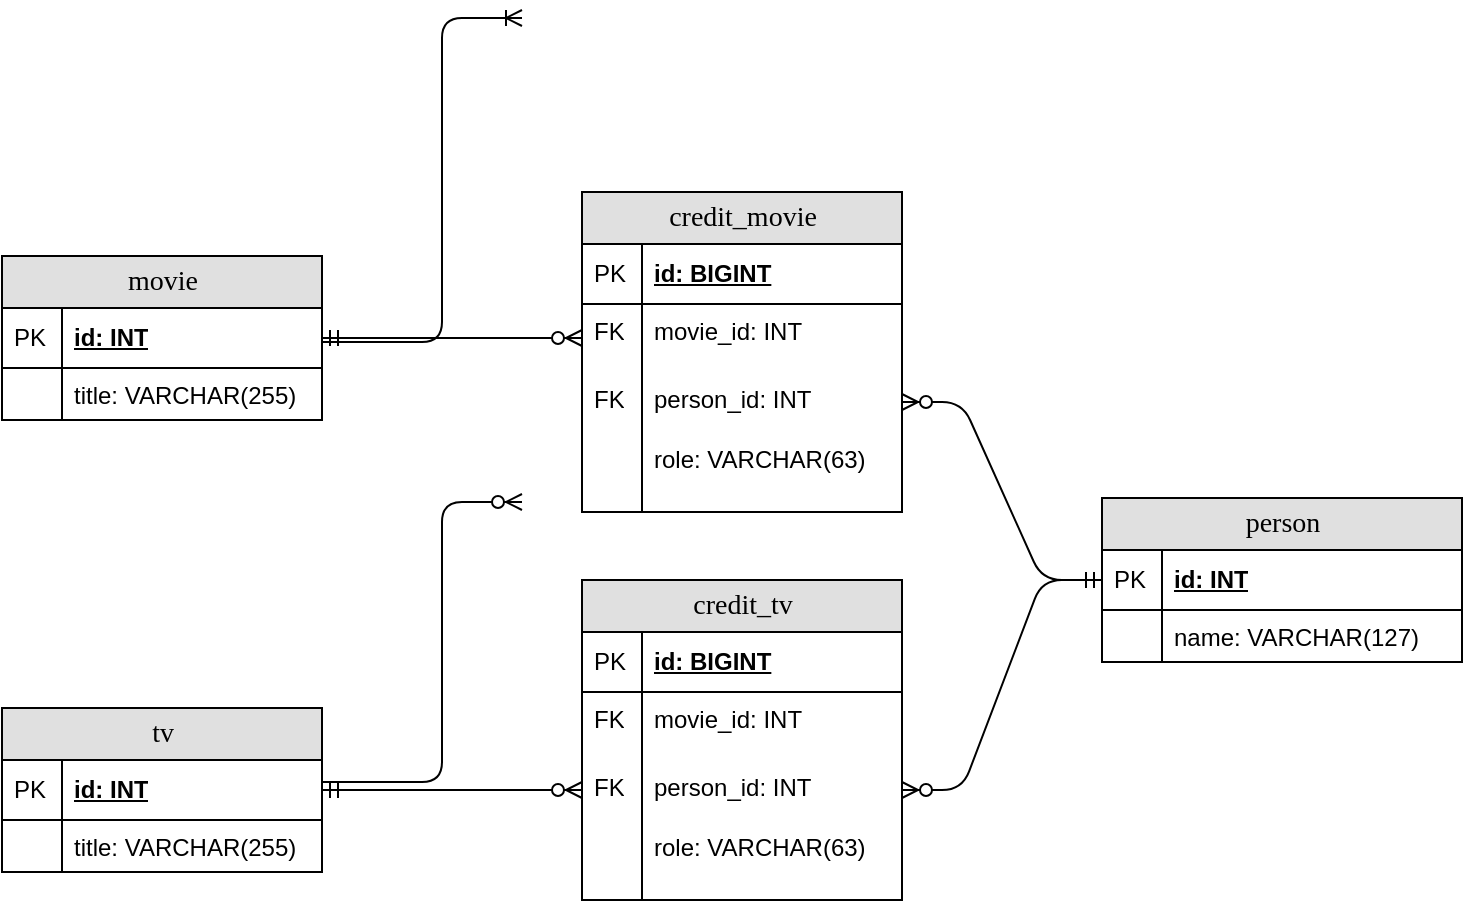 <mxfile version="11.0.7" type="device"><diagram name="Page-1" id="e56a1550-8fbb-45ad-956c-1786394a9013"><mxGraphModel dx="1422" dy="773" grid="1" gridSize="10" guides="1" tooltips="1" connect="1" arrows="1" fold="1" page="1" pageScale="1" pageWidth="1100" pageHeight="850" background="#ffffff" math="0" shadow="0"><root><mxCell id="0"/><mxCell id="1" parent="0"/><mxCell id="2e49270ec7c68f3f-55" value="" style="edgeStyle=orthogonalEdgeStyle;html=1;endArrow=ERoneToMany;startArrow=ERmandOne;labelBackgroundColor=none;fontFamily=Verdana;fontSize=14;entryX=0;entryY=0.5;exitX=0;exitY=0.5;" parent="1" source="2e49270ec7c68f3f-20" edge="1"><mxGeometry width="100" height="100" relative="1" as="geometry"><mxPoint x="100" y="430" as="sourcePoint"/><mxPoint x="290" y="239" as="targetPoint"/><Array as="points"><mxPoint x="250" y="401"/><mxPoint x="250" y="239"/></Array></mxGeometry></mxCell><mxCell id="2e49270ec7c68f3f-56" value="" style="edgeStyle=orthogonalEdgeStyle;html=1;endArrow=ERzeroToMany;endFill=1;startArrow=ERzeroToMany;labelBackgroundColor=none;fontFamily=Verdana;fontSize=14;entryX=0;entryY=0.5;exitX=0;exitY=0.5;" parent="1" source="2e49270ec7c68f3f-49" edge="1"><mxGeometry width="100" height="100" relative="1" as="geometry"><mxPoint x="120" y="650" as="sourcePoint"/><mxPoint x="290" y="481" as="targetPoint"/><Array as="points"><mxPoint x="250" y="621"/><mxPoint x="250" y="481"/></Array></mxGeometry></mxCell><mxCell id="QbbqBw0e8f9rdbl7T2fl-60" value="" style="edgeStyle=entityRelationEdgeStyle;fontSize=12;html=1;endArrow=ERzeroToMany;startArrow=ERmandOne;" edge="1" parent="1" source="2e49270ec7c68f3f-81" target="QbbqBw0e8f9rdbl7T2fl-32"><mxGeometry width="100" height="100" relative="1" as="geometry"><mxPoint x="180" y="490" as="sourcePoint"/><mxPoint x="280" y="390" as="targetPoint"/></mxGeometry></mxCell><mxCell id="QbbqBw0e8f9rdbl7T2fl-61" value="" style="edgeStyle=entityRelationEdgeStyle;fontSize=12;html=1;endArrow=ERzeroToMany;startArrow=ERmandOne;" edge="1" parent="1" source="QbbqBw0e8f9rdbl7T2fl-24" target="QbbqBw0e8f9rdbl7T2fl-46"><mxGeometry width="100" height="100" relative="1" as="geometry"><mxPoint x="670" y="490" as="sourcePoint"/><mxPoint x="560" y="440" as="targetPoint"/></mxGeometry></mxCell><mxCell id="QbbqBw0e8f9rdbl7T2fl-62" value="" style="edgeStyle=entityRelationEdgeStyle;fontSize=12;html=1;endArrow=ERzeroToMany;startArrow=ERmandOne;exitX=1;exitY=0.5;exitDx=0;exitDy=0;" edge="1" parent="1" source="QbbqBw0e8f9rdbl7T2fl-19" target="QbbqBw0e8f9rdbl7T2fl-55"><mxGeometry width="100" height="100" relative="1" as="geometry"><mxPoint x="110" y="780" as="sourcePoint"/><mxPoint x="210" y="680" as="targetPoint"/></mxGeometry></mxCell><mxCell id="QbbqBw0e8f9rdbl7T2fl-63" value="" style="edgeStyle=entityRelationEdgeStyle;fontSize=12;html=1;endArrow=ERzeroToMany;startArrow=ERmandOne;" edge="1" parent="1" source="QbbqBw0e8f9rdbl7T2fl-24" target="QbbqBw0e8f9rdbl7T2fl-55"><mxGeometry width="100" height="100" relative="1" as="geometry"><mxPoint x="540" y="700" as="sourcePoint"/><mxPoint x="640" y="600" as="targetPoint"/></mxGeometry></mxCell><mxCell id="QbbqBw0e8f9rdbl7T2fl-66" value="" style="group" vertex="1" connectable="0" parent="1"><mxGeometry x="320" y="329" width="160" height="160" as="geometry"/></mxCell><mxCell id="QbbqBw0e8f9rdbl7T2fl-29" value="&lt;div&gt;credit_movie&lt;/div&gt;" style="swimlane;html=1;fontStyle=0;childLayout=stackLayout;horizontal=1;startSize=26;fillColor=#e0e0e0;horizontalStack=0;resizeParent=1;resizeLast=0;collapsible=1;marginBottom=0;swimlaneFillColor=#ffffff;align=center;rounded=0;shadow=0;comic=0;labelBackgroundColor=none;strokeColor=#000000;strokeWidth=1;fontFamily=Verdana;fontSize=14;fontColor=#000000;swimlaneLine=1;" vertex="1" parent="QbbqBw0e8f9rdbl7T2fl-66"><mxGeometry y="-3" width="160" height="160" as="geometry"/></mxCell><mxCell id="QbbqBw0e8f9rdbl7T2fl-30" value="id: BIGINT" style="shape=partialRectangle;top=0;left=0;right=0;bottom=1;html=1;align=left;verticalAlign=middle;fillColor=none;spacingLeft=34;spacingRight=4;whiteSpace=wrap;overflow=hidden;rotatable=0;points=[[0,0.5],[1,0.5]];portConstraint=eastwest;dropTarget=0;fontStyle=5;" vertex="1" parent="QbbqBw0e8f9rdbl7T2fl-29"><mxGeometry y="26" width="160" height="30" as="geometry"/></mxCell><mxCell id="QbbqBw0e8f9rdbl7T2fl-31" value="PK" style="shape=partialRectangle;top=0;left=0;bottom=0;html=1;fillColor=none;align=left;verticalAlign=middle;spacingLeft=4;spacingRight=4;whiteSpace=wrap;overflow=hidden;rotatable=0;points=[];portConstraint=eastwest;part=1;" vertex="1" connectable="0" parent="QbbqBw0e8f9rdbl7T2fl-30"><mxGeometry width="30" height="30" as="geometry"/></mxCell><mxCell id="QbbqBw0e8f9rdbl7T2fl-32" value="movie_id: INT" style="shape=partialRectangle;top=0;left=0;right=0;bottom=0;html=1;align=left;verticalAlign=top;fillColor=none;spacingLeft=34;spacingRight=4;whiteSpace=wrap;overflow=hidden;rotatable=0;points=[[0,0.5],[1,0.5]];portConstraint=eastwest;dropTarget=0;shadow=0;" vertex="1" parent="QbbqBw0e8f9rdbl7T2fl-29"><mxGeometry y="56" width="160" height="34" as="geometry"/></mxCell><mxCell id="QbbqBw0e8f9rdbl7T2fl-33" value="FK" style="shape=partialRectangle;top=0;left=0;bottom=0;html=1;fillColor=none;align=left;verticalAlign=top;spacingLeft=4;spacingRight=4;whiteSpace=wrap;overflow=hidden;rotatable=0;points=[];portConstraint=eastwest;part=1;" vertex="1" connectable="0" parent="QbbqBw0e8f9rdbl7T2fl-32"><mxGeometry width="30" height="34" as="geometry"/></mxCell><mxCell id="QbbqBw0e8f9rdbl7T2fl-46" value="person_id: INT" style="shape=partialRectangle;top=0;left=0;right=0;bottom=0;html=1;align=left;verticalAlign=top;fillColor=none;spacingLeft=34;spacingRight=4;whiteSpace=wrap;overflow=hidden;rotatable=0;points=[[0,0.5],[1,0.5]];portConstraint=eastwest;dropTarget=0;shadow=0;" vertex="1" parent="QbbqBw0e8f9rdbl7T2fl-29"><mxGeometry y="90" width="160" height="30" as="geometry"/></mxCell><mxCell id="QbbqBw0e8f9rdbl7T2fl-47" value="FK" style="shape=partialRectangle;top=0;left=0;bottom=0;html=1;fillColor=none;align=left;verticalAlign=top;spacingLeft=4;spacingRight=4;whiteSpace=wrap;overflow=hidden;rotatable=0;points=[];portConstraint=eastwest;part=1;" vertex="1" connectable="0" parent="QbbqBw0e8f9rdbl7T2fl-46"><mxGeometry width="30" height="30.0" as="geometry"/></mxCell><mxCell id="QbbqBw0e8f9rdbl7T2fl-48" value="role: VARCHAR(63)" style="shape=partialRectangle;top=0;left=0;right=0;bottom=0;html=1;align=left;verticalAlign=top;fillColor=none;spacingLeft=34;spacingRight=4;whiteSpace=wrap;overflow=hidden;rotatable=0;points=[[0,0.5],[1,0.5]];portConstraint=eastwest;dropTarget=0;shadow=0;" vertex="1" parent="QbbqBw0e8f9rdbl7T2fl-29"><mxGeometry y="120" width="160" height="40" as="geometry"/></mxCell><mxCell id="QbbqBw0e8f9rdbl7T2fl-49" value="" style="shape=partialRectangle;top=0;left=0;bottom=0;html=1;fillColor=none;align=left;verticalAlign=top;spacingLeft=4;spacingRight=4;whiteSpace=wrap;overflow=hidden;rotatable=0;points=[];portConstraint=eastwest;part=1;" vertex="1" connectable="0" parent="QbbqBw0e8f9rdbl7T2fl-48"><mxGeometry width="30" height="40.0" as="geometry"/></mxCell><mxCell id="QbbqBw0e8f9rdbl7T2fl-67" value="" style="group" vertex="1" connectable="0" parent="1"><mxGeometry x="320" y="520" width="160" height="160" as="geometry"/></mxCell><mxCell id="QbbqBw0e8f9rdbl7T2fl-50" value="&lt;div&gt;credit_tv&lt;/div&gt;" style="swimlane;html=1;fontStyle=0;childLayout=stackLayout;horizontal=1;startSize=26;fillColor=#e0e0e0;horizontalStack=0;resizeParent=1;resizeLast=0;collapsible=1;marginBottom=0;swimlaneFillColor=#ffffff;align=center;rounded=0;shadow=0;comic=0;labelBackgroundColor=none;strokeColor=#000000;strokeWidth=1;fontFamily=Verdana;fontSize=14;fontColor=#000000;swimlaneLine=1;" vertex="1" parent="QbbqBw0e8f9rdbl7T2fl-67"><mxGeometry width="160" height="160" as="geometry"/></mxCell><mxCell id="QbbqBw0e8f9rdbl7T2fl-51" value="id: BIGINT" style="shape=partialRectangle;top=0;left=0;right=0;bottom=1;html=1;align=left;verticalAlign=middle;fillColor=none;spacingLeft=34;spacingRight=4;whiteSpace=wrap;overflow=hidden;rotatable=0;points=[[0,0.5],[1,0.5]];portConstraint=eastwest;dropTarget=0;fontStyle=5;" vertex="1" parent="QbbqBw0e8f9rdbl7T2fl-50"><mxGeometry y="26" width="160" height="30" as="geometry"/></mxCell><mxCell id="QbbqBw0e8f9rdbl7T2fl-52" value="PK" style="shape=partialRectangle;top=0;left=0;bottom=0;html=1;fillColor=none;align=left;verticalAlign=middle;spacingLeft=4;spacingRight=4;whiteSpace=wrap;overflow=hidden;rotatable=0;points=[];portConstraint=eastwest;part=1;" vertex="1" connectable="0" parent="QbbqBw0e8f9rdbl7T2fl-51"><mxGeometry width="30" height="30" as="geometry"/></mxCell><mxCell id="QbbqBw0e8f9rdbl7T2fl-53" value="movie_id: INT" style="shape=partialRectangle;top=0;left=0;right=0;bottom=0;html=1;align=left;verticalAlign=top;fillColor=none;spacingLeft=34;spacingRight=4;whiteSpace=wrap;overflow=hidden;rotatable=0;points=[[0,0.5],[1,0.5]];portConstraint=eastwest;dropTarget=0;shadow=0;" vertex="1" parent="QbbqBw0e8f9rdbl7T2fl-50"><mxGeometry y="56" width="160" height="34" as="geometry"/></mxCell><mxCell id="QbbqBw0e8f9rdbl7T2fl-54" value="FK" style="shape=partialRectangle;top=0;left=0;bottom=0;html=1;fillColor=none;align=left;verticalAlign=top;spacingLeft=4;spacingRight=4;whiteSpace=wrap;overflow=hidden;rotatable=0;points=[];portConstraint=eastwest;part=1;" vertex="1" connectable="0" parent="QbbqBw0e8f9rdbl7T2fl-53"><mxGeometry width="30" height="34" as="geometry"/></mxCell><mxCell id="QbbqBw0e8f9rdbl7T2fl-55" value="person_id: INT" style="shape=partialRectangle;top=0;left=0;right=0;bottom=0;html=1;align=left;verticalAlign=top;fillColor=none;spacingLeft=34;spacingRight=4;whiteSpace=wrap;overflow=hidden;rotatable=0;points=[[0,0.5],[1,0.5]];portConstraint=eastwest;dropTarget=0;shadow=0;" vertex="1" parent="QbbqBw0e8f9rdbl7T2fl-50"><mxGeometry y="90" width="160" height="30" as="geometry"/></mxCell><mxCell id="QbbqBw0e8f9rdbl7T2fl-56" value="FK" style="shape=partialRectangle;top=0;left=0;bottom=0;html=1;fillColor=none;align=left;verticalAlign=top;spacingLeft=4;spacingRight=4;whiteSpace=wrap;overflow=hidden;rotatable=0;points=[];portConstraint=eastwest;part=1;" vertex="1" connectable="0" parent="QbbqBw0e8f9rdbl7T2fl-55"><mxGeometry width="30" height="30.0" as="geometry"/></mxCell><mxCell id="QbbqBw0e8f9rdbl7T2fl-57" value="role: VARCHAR(63)" style="shape=partialRectangle;top=0;left=0;right=0;bottom=0;html=1;align=left;verticalAlign=top;fillColor=none;spacingLeft=34;spacingRight=4;whiteSpace=wrap;overflow=hidden;rotatable=0;points=[[0,0.5],[1,0.5]];portConstraint=eastwest;dropTarget=0;shadow=0;" vertex="1" parent="QbbqBw0e8f9rdbl7T2fl-50"><mxGeometry y="120" width="160" height="40" as="geometry"/></mxCell><mxCell id="QbbqBw0e8f9rdbl7T2fl-58" value="" style="shape=partialRectangle;top=0;left=0;bottom=0;html=1;fillColor=none;align=left;verticalAlign=top;spacingLeft=4;spacingRight=4;whiteSpace=wrap;overflow=hidden;rotatable=0;points=[];portConstraint=eastwest;part=1;" vertex="1" connectable="0" parent="QbbqBw0e8f9rdbl7T2fl-57"><mxGeometry width="30" height="40.0" as="geometry"/></mxCell><mxCell id="QbbqBw0e8f9rdbl7T2fl-69" value="" style="group" vertex="1" connectable="0" parent="1"><mxGeometry x="30" y="584" width="160" height="82" as="geometry"/></mxCell><mxCell id="QbbqBw0e8f9rdbl7T2fl-18" value="tv" style="swimlane;html=1;fontStyle=0;childLayout=stackLayout;horizontal=1;startSize=26;fillColor=#e0e0e0;horizontalStack=0;resizeParent=1;resizeLast=0;collapsible=1;marginBottom=0;swimlaneFillColor=#ffffff;align=center;rounded=0;shadow=0;comic=0;labelBackgroundColor=none;strokeColor=#000000;strokeWidth=1;fontFamily=Verdana;fontSize=14;fontColor=#000000;swimlaneLine=1;" vertex="1" parent="QbbqBw0e8f9rdbl7T2fl-69"><mxGeometry width="160" height="82" as="geometry"/></mxCell><mxCell id="QbbqBw0e8f9rdbl7T2fl-19" value="id: INT" style="shape=partialRectangle;top=0;left=0;right=0;bottom=1;html=1;align=left;verticalAlign=middle;fillColor=none;spacingLeft=34;spacingRight=4;whiteSpace=wrap;overflow=hidden;rotatable=0;points=[[0,0.5],[1,0.5]];portConstraint=eastwest;dropTarget=0;fontStyle=5;" vertex="1" parent="QbbqBw0e8f9rdbl7T2fl-18"><mxGeometry y="26" width="160" height="30" as="geometry"/></mxCell><mxCell id="QbbqBw0e8f9rdbl7T2fl-20" value="PK" style="shape=partialRectangle;top=0;left=0;bottom=0;html=1;fillColor=none;align=left;verticalAlign=middle;spacingLeft=4;spacingRight=4;whiteSpace=wrap;overflow=hidden;rotatable=0;points=[];portConstraint=eastwest;part=1;" vertex="1" connectable="0" parent="QbbqBw0e8f9rdbl7T2fl-19"><mxGeometry width="30" height="30" as="geometry"/></mxCell><mxCell id="QbbqBw0e8f9rdbl7T2fl-21" value="title: VARCHAR(255)" style="shape=partialRectangle;top=0;left=0;right=0;bottom=0;html=1;align=left;verticalAlign=top;fillColor=none;spacingLeft=34;spacingRight=4;whiteSpace=wrap;overflow=hidden;rotatable=0;points=[[0,0.5],[1,0.5]];portConstraint=eastwest;dropTarget=0;" vertex="1" parent="QbbqBw0e8f9rdbl7T2fl-18"><mxGeometry y="56" width="160" height="26" as="geometry"/></mxCell><mxCell id="QbbqBw0e8f9rdbl7T2fl-22" value="" style="shape=partialRectangle;top=0;left=0;bottom=0;html=1;fillColor=none;align=left;verticalAlign=top;spacingLeft=4;spacingRight=4;whiteSpace=wrap;overflow=hidden;rotatable=0;points=[];portConstraint=eastwest;part=1;" vertex="1" connectable="0" parent="QbbqBw0e8f9rdbl7T2fl-21"><mxGeometry width="30" height="26" as="geometry"/></mxCell><mxCell id="QbbqBw0e8f9rdbl7T2fl-70" value="" style="group" vertex="1" connectable="0" parent="1"><mxGeometry x="30" y="358" width="160" height="82" as="geometry"/></mxCell><mxCell id="QbbqBw0e8f9rdbl7T2fl-65" value="" style="group" vertex="1" connectable="0" parent="QbbqBw0e8f9rdbl7T2fl-70"><mxGeometry width="160" height="82" as="geometry"/></mxCell><mxCell id="2e49270ec7c68f3f-80" value="movie" style="swimlane;html=1;fontStyle=0;childLayout=stackLayout;horizontal=1;startSize=26;fillColor=#e0e0e0;horizontalStack=0;resizeParent=1;resizeLast=0;collapsible=1;marginBottom=0;swimlaneFillColor=#ffffff;align=center;rounded=0;shadow=0;comic=0;labelBackgroundColor=none;strokeColor=#000000;strokeWidth=1;fontFamily=Verdana;fontSize=14;fontColor=#000000;swimlaneLine=1;" parent="QbbqBw0e8f9rdbl7T2fl-65" vertex="1"><mxGeometry width="160" height="82" as="geometry"/></mxCell><mxCell id="2e49270ec7c68f3f-81" value="id: INT" style="shape=partialRectangle;top=0;left=0;right=0;bottom=1;html=1;align=left;verticalAlign=middle;fillColor=none;spacingLeft=34;spacingRight=4;whiteSpace=wrap;overflow=hidden;rotatable=0;points=[[0,0.5],[1,0.5]];portConstraint=eastwest;dropTarget=0;fontStyle=5;" parent="2e49270ec7c68f3f-80" vertex="1"><mxGeometry y="26" width="160" height="30" as="geometry"/></mxCell><mxCell id="2e49270ec7c68f3f-82" value="PK" style="shape=partialRectangle;top=0;left=0;bottom=0;html=1;fillColor=none;align=left;verticalAlign=middle;spacingLeft=4;spacingRight=4;whiteSpace=wrap;overflow=hidden;rotatable=0;points=[];portConstraint=eastwest;part=1;" parent="2e49270ec7c68f3f-81" vertex="1" connectable="0"><mxGeometry width="30" height="30" as="geometry"/></mxCell><mxCell id="2e49270ec7c68f3f-83" value="title: VARCHAR(255)" style="shape=partialRectangle;top=0;left=0;right=0;bottom=0;html=1;align=left;verticalAlign=top;fillColor=none;spacingLeft=34;spacingRight=4;whiteSpace=wrap;overflow=hidden;rotatable=0;points=[[0,0.5],[1,0.5]];portConstraint=eastwest;dropTarget=0;" parent="2e49270ec7c68f3f-80" vertex="1"><mxGeometry y="56" width="160" height="26" as="geometry"/></mxCell><mxCell id="2e49270ec7c68f3f-84" value="" style="shape=partialRectangle;top=0;left=0;bottom=0;html=1;fillColor=none;align=left;verticalAlign=top;spacingLeft=4;spacingRight=4;whiteSpace=wrap;overflow=hidden;rotatable=0;points=[];portConstraint=eastwest;part=1;" parent="2e49270ec7c68f3f-83" vertex="1" connectable="0"><mxGeometry width="30" height="26" as="geometry"/></mxCell><mxCell id="QbbqBw0e8f9rdbl7T2fl-23" value="person" style="swimlane;html=1;fontStyle=0;childLayout=stackLayout;horizontal=1;startSize=26;fillColor=#e0e0e0;horizontalStack=0;resizeParent=1;resizeLast=0;collapsible=1;marginBottom=0;swimlaneFillColor=#ffffff;align=center;rounded=0;shadow=0;comic=0;labelBackgroundColor=none;strokeColor=#000000;strokeWidth=1;fontFamily=Verdana;fontSize=14;fontColor=#000000;swimlaneLine=1;" vertex="1" parent="1"><mxGeometry x="580" y="479" width="180" height="82" as="geometry"/></mxCell><mxCell id="QbbqBw0e8f9rdbl7T2fl-24" value="id: INT" style="shape=partialRectangle;top=0;left=0;right=0;bottom=1;html=1;align=left;verticalAlign=middle;fillColor=none;spacingLeft=34;spacingRight=4;whiteSpace=wrap;overflow=hidden;rotatable=0;points=[[0,0.5],[1,0.5]];portConstraint=eastwest;dropTarget=0;fontStyle=5;" vertex="1" parent="QbbqBw0e8f9rdbl7T2fl-23"><mxGeometry y="26" width="180" height="30" as="geometry"/></mxCell><mxCell id="QbbqBw0e8f9rdbl7T2fl-25" value="PK" style="shape=partialRectangle;top=0;left=0;bottom=0;html=1;fillColor=none;align=left;verticalAlign=middle;spacingLeft=4;spacingRight=4;whiteSpace=wrap;overflow=hidden;rotatable=0;points=[];portConstraint=eastwest;part=1;" vertex="1" connectable="0" parent="QbbqBw0e8f9rdbl7T2fl-24"><mxGeometry width="30" height="30" as="geometry"/></mxCell><mxCell id="QbbqBw0e8f9rdbl7T2fl-26" value="&lt;div&gt;name: VARCHAR(127)&lt;/div&gt;" style="shape=partialRectangle;top=0;left=0;right=0;bottom=0;html=1;align=left;verticalAlign=top;fillColor=none;spacingLeft=34;spacingRight=4;whiteSpace=wrap;overflow=hidden;rotatable=0;points=[[0,0.5],[1,0.5]];portConstraint=eastwest;dropTarget=0;" vertex="1" parent="QbbqBw0e8f9rdbl7T2fl-23"><mxGeometry y="56" width="180" height="26" as="geometry"/></mxCell><mxCell id="QbbqBw0e8f9rdbl7T2fl-27" value="" style="shape=partialRectangle;top=0;left=0;bottom=0;html=1;fillColor=none;align=left;verticalAlign=top;spacingLeft=4;spacingRight=4;whiteSpace=wrap;overflow=hidden;rotatable=0;points=[];portConstraint=eastwest;part=1;" vertex="1" connectable="0" parent="QbbqBw0e8f9rdbl7T2fl-26"><mxGeometry width="30" height="26" as="geometry"/></mxCell></root></mxGraphModel></diagram></mxfile>